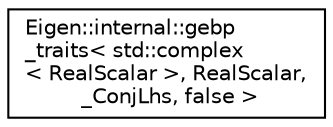 digraph "Graphical Class Hierarchy"
{
  edge [fontname="Helvetica",fontsize="10",labelfontname="Helvetica",labelfontsize="10"];
  node [fontname="Helvetica",fontsize="10",shape=record];
  rankdir="LR";
  Node1 [label="Eigen::internal::gebp\l_traits\< std::complex\l\< RealScalar \>, RealScalar,\l _ConjLhs, false \>",height=0.2,width=0.4,color="black", fillcolor="white", style="filled",URL="$class_eigen_1_1internal_1_1gebp__traits_3_01std_1_1complex_3_01_real_scalar_01_4_00_01_real_scald728c008ac4da8a5a1327d1e06be8c1f.html"];
}
